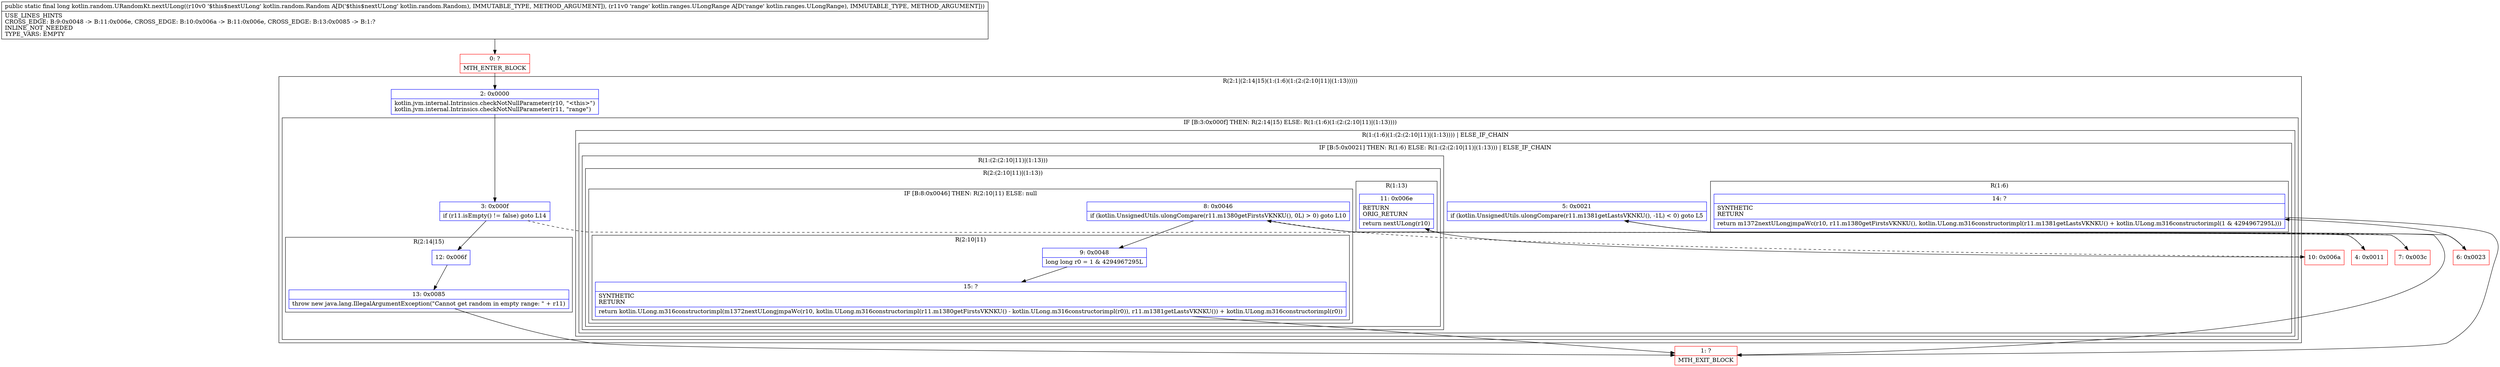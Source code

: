 digraph "CFG forkotlin.random.URandomKt.nextULong(Lkotlin\/random\/Random;Lkotlin\/ranges\/ULongRange;)J" {
subgraph cluster_Region_444988784 {
label = "R(2:1|(2:14|15)(1:(1:6)(1:(2:(2:10|11)|(1:13)))))";
node [shape=record,color=blue];
Node_2 [shape=record,label="{2\:\ 0x0000|kotlin.jvm.internal.Intrinsics.checkNotNullParameter(r10, \"\<this\>\")\lkotlin.jvm.internal.Intrinsics.checkNotNullParameter(r11, \"range\")\l}"];
subgraph cluster_IfRegion_567937733 {
label = "IF [B:3:0x000f] THEN: R(2:14|15) ELSE: R(1:(1:6)(1:(2:(2:10|11)|(1:13))))";
node [shape=record,color=blue];
Node_3 [shape=record,label="{3\:\ 0x000f|if (r11.isEmpty() != false) goto L14\l}"];
subgraph cluster_Region_1814349116 {
label = "R(2:14|15)";
node [shape=record,color=blue];
Node_12 [shape=record,label="{12\:\ 0x006f}"];
Node_13 [shape=record,label="{13\:\ 0x0085|throw new java.lang.IllegalArgumentException(\"Cannot get random in empty range: \" + r11)\l}"];
}
subgraph cluster_Region_1514218118 {
label = "R(1:(1:6)(1:(2:(2:10|11)|(1:13)))) | ELSE_IF_CHAIN\l";
node [shape=record,color=blue];
subgraph cluster_IfRegion_1872378563 {
label = "IF [B:5:0x0021] THEN: R(1:6) ELSE: R(1:(2:(2:10|11)|(1:13))) | ELSE_IF_CHAIN\l";
node [shape=record,color=blue];
Node_5 [shape=record,label="{5\:\ 0x0021|if (kotlin.UnsignedUtils.ulongCompare(r11.m1381getLastsVKNKU(), \-1L) \< 0) goto L5\l}"];
subgraph cluster_Region_510101975 {
label = "R(1:6)";
node [shape=record,color=blue];
Node_14 [shape=record,label="{14\:\ ?|SYNTHETIC\lRETURN\l|return m1372nextULongjmpaWc(r10, r11.m1380getFirstsVKNKU(), kotlin.ULong.m316constructorimpl(r11.m1381getLastsVKNKU() + kotlin.ULong.m316constructorimpl(1 & 4294967295L)))\l}"];
}
subgraph cluster_Region_1419817474 {
label = "R(1:(2:(2:10|11)|(1:13)))";
node [shape=record,color=blue];
subgraph cluster_Region_128384770 {
label = "R(2:(2:10|11)|(1:13))";
node [shape=record,color=blue];
subgraph cluster_IfRegion_970232087 {
label = "IF [B:8:0x0046] THEN: R(2:10|11) ELSE: null";
node [shape=record,color=blue];
Node_8 [shape=record,label="{8\:\ 0x0046|if (kotlin.UnsignedUtils.ulongCompare(r11.m1380getFirstsVKNKU(), 0L) \> 0) goto L10\l}"];
subgraph cluster_Region_1656889374 {
label = "R(2:10|11)";
node [shape=record,color=blue];
Node_9 [shape=record,label="{9\:\ 0x0048|long long r0 = 1 & 4294967295L\l}"];
Node_15 [shape=record,label="{15\:\ ?|SYNTHETIC\lRETURN\l|return kotlin.ULong.m316constructorimpl(m1372nextULongjmpaWc(r10, kotlin.ULong.m316constructorimpl(r11.m1380getFirstsVKNKU() \- kotlin.ULong.m316constructorimpl(r0)), r11.m1381getLastsVKNKU()) + kotlin.ULong.m316constructorimpl(r0))\l}"];
}
}
subgraph cluster_Region_459247307 {
label = "R(1:13)";
node [shape=record,color=blue];
Node_11 [shape=record,label="{11\:\ 0x006e|RETURN\lORIG_RETURN\l|return nextULong(r10)\l}"];
}
}
}
}
}
}
}
Node_0 [shape=record,color=red,label="{0\:\ ?|MTH_ENTER_BLOCK\l}"];
Node_4 [shape=record,color=red,label="{4\:\ 0x0011}"];
Node_6 [shape=record,color=red,label="{6\:\ 0x0023}"];
Node_1 [shape=record,color=red,label="{1\:\ ?|MTH_EXIT_BLOCK\l}"];
Node_7 [shape=record,color=red,label="{7\:\ 0x003c}"];
Node_10 [shape=record,color=red,label="{10\:\ 0x006a}"];
MethodNode[shape=record,label="{public static final long kotlin.random.URandomKt.nextULong((r10v0 '$this$nextULong' kotlin.random.Random A[D('$this$nextULong' kotlin.random.Random), IMMUTABLE_TYPE, METHOD_ARGUMENT]), (r11v0 'range' kotlin.ranges.ULongRange A[D('range' kotlin.ranges.ULongRange), IMMUTABLE_TYPE, METHOD_ARGUMENT]))  | USE_LINES_HINTS\lCROSS_EDGE: B:9:0x0048 \-\> B:11:0x006e, CROSS_EDGE: B:10:0x006a \-\> B:11:0x006e, CROSS_EDGE: B:13:0x0085 \-\> B:1:?\lINLINE_NOT_NEEDED\lTYPE_VARS: EMPTY\l}"];
MethodNode -> Node_0;Node_2 -> Node_3;
Node_3 -> Node_4[style=dashed];
Node_3 -> Node_12;
Node_12 -> Node_13;
Node_13 -> Node_1;
Node_5 -> Node_6;
Node_5 -> Node_7[style=dashed];
Node_14 -> Node_1;
Node_8 -> Node_9;
Node_8 -> Node_10[style=dashed];
Node_9 -> Node_15;
Node_15 -> Node_1;
Node_11 -> Node_1;
Node_0 -> Node_2;
Node_4 -> Node_5;
Node_6 -> Node_14;
Node_7 -> Node_8;
Node_10 -> Node_11;
}


